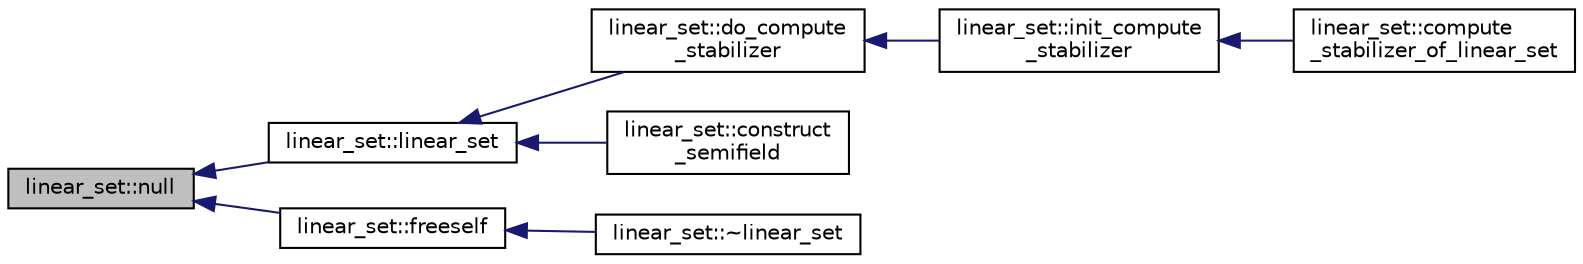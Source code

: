 digraph "linear_set::null"
{
  edge [fontname="Helvetica",fontsize="10",labelfontname="Helvetica",labelfontsize="10"];
  node [fontname="Helvetica",fontsize="10",shape=record];
  rankdir="LR";
  Node7511 [label="linear_set::null",height=0.2,width=0.4,color="black", fillcolor="grey75", style="filled", fontcolor="black"];
  Node7511 -> Node7512 [dir="back",color="midnightblue",fontsize="10",style="solid",fontname="Helvetica"];
  Node7512 [label="linear_set::linear_set",height=0.2,width=0.4,color="black", fillcolor="white", style="filled",URL="$dd/d86/classlinear__set.html#a7f49da8b10dd00d8397a2183f6e014f6"];
  Node7512 -> Node7513 [dir="back",color="midnightblue",fontsize="10",style="solid",fontname="Helvetica"];
  Node7513 [label="linear_set::do_compute\l_stabilizer",height=0.2,width=0.4,color="black", fillcolor="white", style="filled",URL="$dd/d86/classlinear__set.html#ae8f58ded28fb5370f4459cca42b7463b"];
  Node7513 -> Node7514 [dir="back",color="midnightblue",fontsize="10",style="solid",fontname="Helvetica"];
  Node7514 [label="linear_set::init_compute\l_stabilizer",height=0.2,width=0.4,color="black", fillcolor="white", style="filled",URL="$dd/d86/classlinear__set.html#a0cc3eaec1896fdc977b62e94623b055b"];
  Node7514 -> Node7515 [dir="back",color="midnightblue",fontsize="10",style="solid",fontname="Helvetica"];
  Node7515 [label="linear_set::compute\l_stabilizer_of_linear_set",height=0.2,width=0.4,color="black", fillcolor="white", style="filled",URL="$dd/d86/classlinear__set.html#a098a133edfbaae0fd347a69c50bdbee2"];
  Node7512 -> Node7516 [dir="back",color="midnightblue",fontsize="10",style="solid",fontname="Helvetica"];
  Node7516 [label="linear_set::construct\l_semifield",height=0.2,width=0.4,color="black", fillcolor="white", style="filled",URL="$dd/d86/classlinear__set.html#ab54b164771526ae8d687751aa2d1a9ce"];
  Node7511 -> Node7517 [dir="back",color="midnightblue",fontsize="10",style="solid",fontname="Helvetica"];
  Node7517 [label="linear_set::freeself",height=0.2,width=0.4,color="black", fillcolor="white", style="filled",URL="$dd/d86/classlinear__set.html#ae806af3cc0c8b5cd2a7d56937ed13229"];
  Node7517 -> Node7518 [dir="back",color="midnightblue",fontsize="10",style="solid",fontname="Helvetica"];
  Node7518 [label="linear_set::~linear_set",height=0.2,width=0.4,color="black", fillcolor="white", style="filled",URL="$dd/d86/classlinear__set.html#ac49533efb6f4087e4078f9de5aa2a637"];
}
